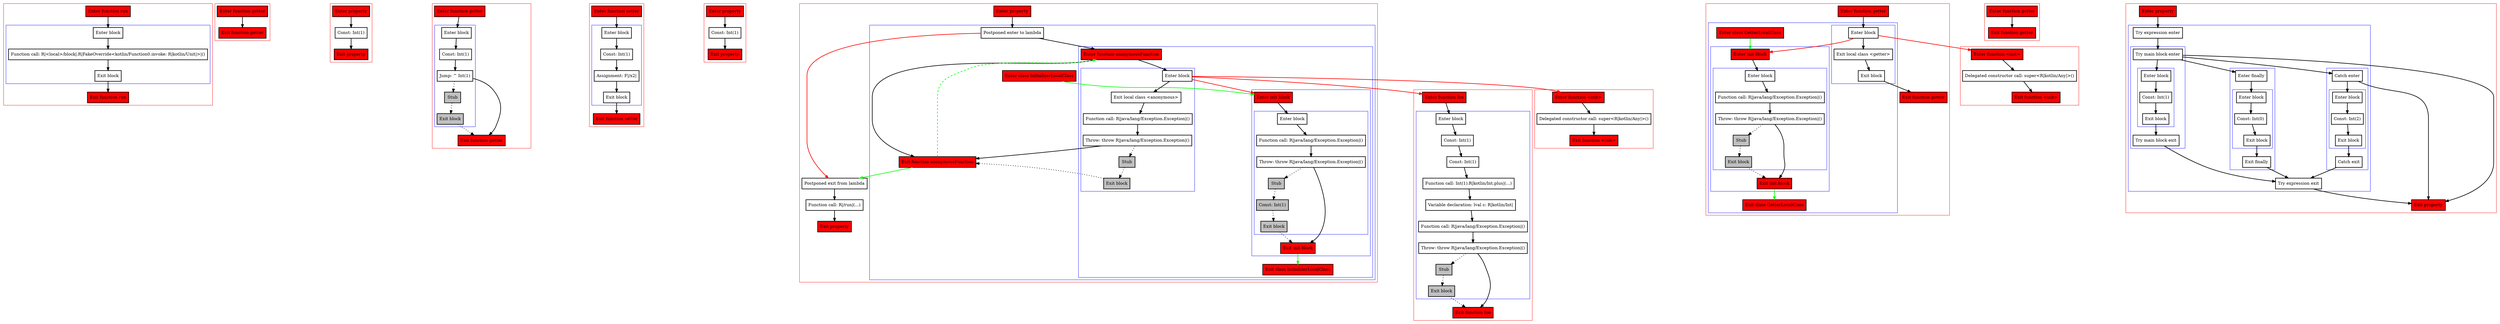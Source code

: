 digraph propertiesAndInitBlocks_kt {
    graph [nodesep=3]
    node [shape=box penwidth=2]
    edge [penwidth=2]

    subgraph cluster_0 {
        color=red
        0 [label="Enter function run" style="filled" fillcolor=red];
        subgraph cluster_1 {
            color=blue
            2 [label="Enter block"];
            3 [label="Function call: R|<local>/block|.R|FakeOverride<kotlin/Function0.invoke: R|kotlin/Unit|>|()"];
            4 [label="Exit block"];
        }
        1 [label="Exit function run" style="filled" fillcolor=red];
    }
    0 -> {2};
    2 -> {3};
    3 -> {4};
    4 -> {1};

    subgraph cluster_2 {
        color=red
        5 [label="Enter function getter" style="filled" fillcolor=red];
        6 [label="Exit function getter" style="filled" fillcolor=red];
    }
    5 -> {6};

    subgraph cluster_3 {
        color=red
        7 [label="Enter property" style="filled" fillcolor=red];
        9 [label="Const: Int(1)"];
        8 [label="Exit property" style="filled" fillcolor=red];
    }
    7 -> {9};
    9 -> {8};

    subgraph cluster_4 {
        color=red
        10 [label="Enter function getter" style="filled" fillcolor=red];
        subgraph cluster_5 {
            color=blue
            12 [label="Enter block"];
            13 [label="Const: Int(1)"];
            14 [label="Jump: ^ Int(1)"];
            15 [label="Stub" style="filled" fillcolor=gray];
            16 [label="Exit block" style="filled" fillcolor=gray];
        }
        11 [label="Exit function getter" style="filled" fillcolor=red];
    }
    10 -> {12};
    12 -> {13};
    13 -> {14};
    14 -> {11};
    14 -> {15} [style=dotted];
    15 -> {16} [style=dotted];
    16 -> {11} [style=dotted];

    subgraph cluster_6 {
        color=red
        17 [label="Enter function setter" style="filled" fillcolor=red];
        subgraph cluster_7 {
            color=blue
            19 [label="Enter block"];
            20 [label="Const: Int(1)"];
            21 [label="Assignment: F|/x2|"];
            22 [label="Exit block"];
        }
        18 [label="Exit function setter" style="filled" fillcolor=red];
    }
    17 -> {19};
    19 -> {20};
    20 -> {21};
    21 -> {22};
    22 -> {18};

    subgraph cluster_8 {
        color=red
        23 [label="Enter property" style="filled" fillcolor=red];
        25 [label="Const: Int(1)"];
        24 [label="Exit property" style="filled" fillcolor=red];
    }
    23 -> {25};
    25 -> {24};

    subgraph cluster_9 {
        color=red
        44 [label="Enter function foo" style="filled" fillcolor=red];
        subgraph cluster_10 {
            color=blue
            46 [label="Enter block"];
            47 [label="Const: Int(1)"];
            48 [label="Const: Int(1)"];
            49 [label="Function call: Int(1).R|kotlin/Int.plus|(...)"];
            50 [label="Variable declaration: lval c: R|kotlin/Int|"];
            51 [label="Function call: R|java/lang/Exception.Exception|()"];
            52 [label="Throw: throw R|java/lang/Exception.Exception|()"];
            53 [label="Stub" style="filled" fillcolor=gray];
            54 [label="Exit block" style="filled" fillcolor=gray];
        }
        45 [label="Exit function foo" style="filled" fillcolor=red];
    }
    44 -> {46};
    46 -> {47};
    47 -> {48};
    48 -> {49};
    49 -> {50};
    50 -> {51};
    51 -> {52};
    52 -> {45};
    52 -> {53} [style=dotted];
    53 -> {54} [style=dotted];
    54 -> {45} [style=dotted];

    subgraph cluster_11 {
        color=red
        55 [label="Enter function <init>" style="filled" fillcolor=red];
        57 [label="Delegated constructor call: super<R|kotlin/Any|>()"];
        56 [label="Exit function <init>" style="filled" fillcolor=red];
    }
    55 -> {57};
    57 -> {56};

    subgraph cluster_12 {
        color=red
        58 [label="Enter function getter" style="filled" fillcolor=red];
        subgraph cluster_13 {
            color=blue
            64 [label="Enter class GetterLocalClass" style="filled" fillcolor=red];
            subgraph cluster_14 {
                color=blue
                60 [label="Enter block"];
                61 [label="Exit local class <getter>"];
                62 [label="Exit block"];
            }
            subgraph cluster_15 {
                color=blue
                65 [label="Enter init block" style="filled" fillcolor=red];
                subgraph cluster_16 {
                    color=blue
                    67 [label="Enter block"];
                    68 [label="Function call: R|java/lang/Exception.Exception|()"];
                    69 [label="Throw: throw R|java/lang/Exception.Exception|()"];
                    70 [label="Stub" style="filled" fillcolor=gray];
                    71 [label="Exit block" style="filled" fillcolor=gray];
                }
                66 [label="Exit init block" style="filled" fillcolor=red];
            }
            63 [label="Exit class GetterLocalClass" style="filled" fillcolor=red];
        }
        59 [label="Exit function getter" style="filled" fillcolor=red];
    }
    58 -> {60};
    60 -> {61};
    60 -> {72 65} [color=red];
    61 -> {62};
    62 -> {59};
    64 -> {65} [color=green];
    65 -> {67};
    66 -> {63} [color=green];
    67 -> {68};
    68 -> {69};
    69 -> {66};
    69 -> {70} [style=dotted];
    70 -> {71} [style=dotted];
    71 -> {66} [style=dotted];

    subgraph cluster_17 {
        color=red
        72 [label="Enter function <init>" style="filled" fillcolor=red];
        74 [label="Delegated constructor call: super<R|kotlin/Any|>()"];
        73 [label="Exit function <init>" style="filled" fillcolor=red];
    }
    72 -> {74};
    74 -> {73};

    subgraph cluster_18 {
        color=red
        75 [label="Enter property" style="filled" fillcolor=red];
        subgraph cluster_19 {
            color=blue
            35 [label="Enter class InitializerLocalClass" style="filled" fillcolor=red];
            77 [label="Postponed enter to lambda"];
            subgraph cluster_20 {
                color=blue
                26 [label="Enter function anonymousFunction" style="filled" fillcolor=red];
                subgraph cluster_21 {
                    color=blue
                    28 [label="Enter block"];
                    29 [label="Exit local class <anonymous>"];
                    30 [label="Function call: R|java/lang/Exception.Exception|()"];
                    31 [label="Throw: throw R|java/lang/Exception.Exception|()"];
                    32 [label="Stub" style="filled" fillcolor=gray];
                    33 [label="Exit block" style="filled" fillcolor=gray];
                }
                subgraph cluster_22 {
                    color=blue
                    36 [label="Enter init block" style="filled" fillcolor=red];
                    subgraph cluster_23 {
                        color=blue
                        38 [label="Enter block"];
                        39 [label="Function call: R|java/lang/Exception.Exception|()"];
                        40 [label="Throw: throw R|java/lang/Exception.Exception|()"];
                        41 [label="Stub" style="filled" fillcolor=gray];
                        42 [label="Const: Int(1)" style="filled" fillcolor=gray];
                        43 [label="Exit block" style="filled" fillcolor=gray];
                    }
                    37 [label="Exit init block" style="filled" fillcolor=red];
                }
                34 [label="Exit class InitializerLocalClass" style="filled" fillcolor=red];
            }
            27 [label="Exit function anonymousFunction" style="filled" fillcolor=red];
        }
        78 [label="Postponed exit from lambda"];
        79 [label="Function call: R|/run|(...)"];
        76 [label="Exit property" style="filled" fillcolor=red];
    }
    75 -> {77};
    77 -> {26};
    77 -> {78} [color=red];
    78 -> {79};
    79 -> {76};
    26 -> {27 28};
    27 -> {78} [color=green];
    27 -> {26} [color=green style=dashed];
    28 -> {29};
    28 -> {44 55 36} [color=red];
    29 -> {30};
    30 -> {31};
    31 -> {27};
    31 -> {32} [style=dotted];
    32 -> {33} [style=dotted];
    33 -> {27} [style=dotted];
    35 -> {36} [color=green];
    36 -> {38};
    37 -> {34} [color=green];
    38 -> {39};
    39 -> {40};
    40 -> {37};
    40 -> {41} [style=dotted];
    41 -> {42} [style=dotted];
    42 -> {43} [style=dotted];
    43 -> {37} [style=dotted];

    subgraph cluster_24 {
        color=red
        80 [label="Enter function getter" style="filled" fillcolor=red];
        81 [label="Exit function getter" style="filled" fillcolor=red];
    }
    80 -> {81};

    subgraph cluster_25 {
        color=red
        82 [label="Enter property" style="filled" fillcolor=red];
        subgraph cluster_26 {
            color=blue
            84 [label="Try expression enter"];
            subgraph cluster_27 {
                color=blue
                86 [label="Try main block enter"];
                subgraph cluster_28 {
                    color=blue
                    89 [label="Enter block"];
                    90 [label="Const: Int(1)"];
                    91 [label="Exit block"];
                }
                92 [label="Try main block exit"];
            }
            subgraph cluster_29 {
                color=blue
                88 [label="Enter finally"];
                subgraph cluster_30 {
                    color=blue
                    97 [label="Enter block"];
                    98 [label="Const: Int(0)"];
                    99 [label="Exit block"];
                }
                100 [label="Exit finally"];
            }
            subgraph cluster_31 {
                color=blue
                87 [label="Catch enter"];
                subgraph cluster_32 {
                    color=blue
                    93 [label="Enter block"];
                    94 [label="Const: Int(2)"];
                    95 [label="Exit block"];
                }
                96 [label="Catch exit"];
            }
            85 [label="Try expression exit"];
        }
        83 [label="Exit property" style="filled" fillcolor=red];
    }
    82 -> {84};
    84 -> {86};
    85 -> {83};
    86 -> {83 87 88 89};
    87 -> {83 93};
    88 -> {97};
    89 -> {90};
    90 -> {91};
    91 -> {92};
    92 -> {85};
    93 -> {94};
    94 -> {95};
    95 -> {96};
    96 -> {85};
    97 -> {98};
    98 -> {99};
    99 -> {100};
    100 -> {85};

}
